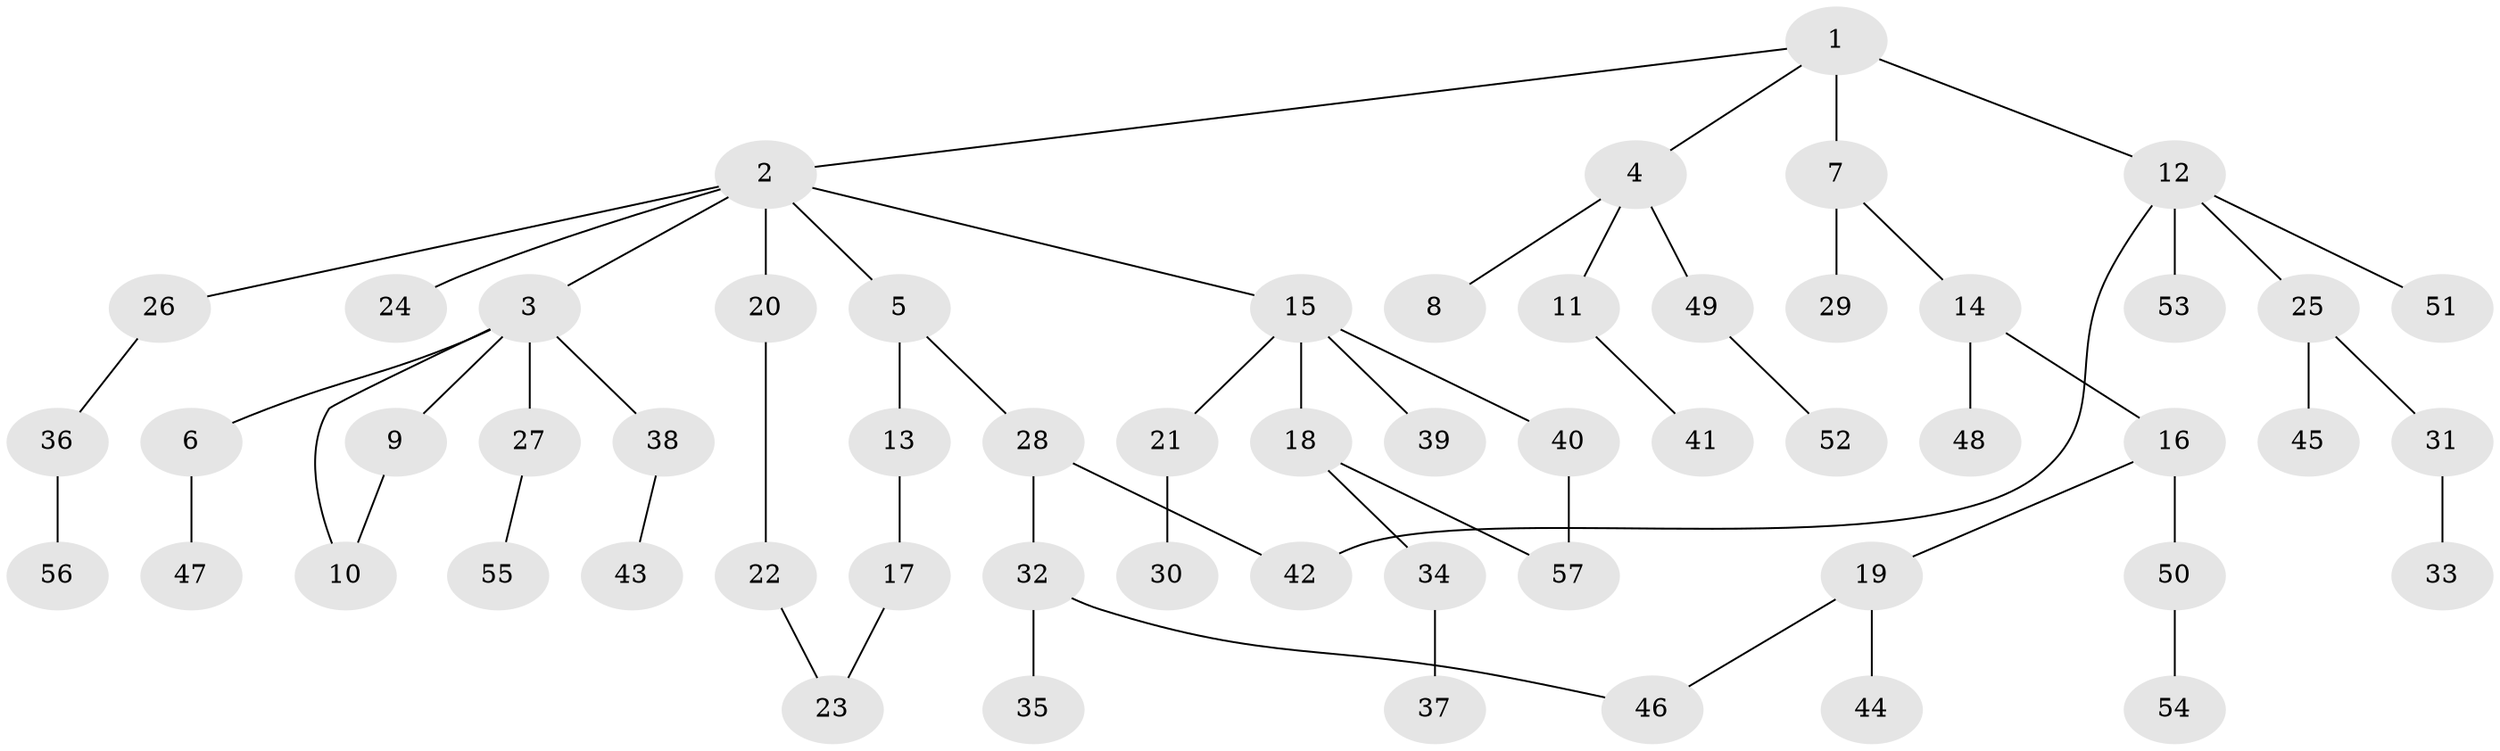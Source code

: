 // original degree distribution, {5: 0.03571428571428571, 6: 0.026785714285714284, 7: 0.008928571428571428, 4: 0.07142857142857142, 3: 0.125, 2: 0.29464285714285715, 1: 0.4375}
// Generated by graph-tools (version 1.1) at 2025/34/03/09/25 02:34:13]
// undirected, 57 vertices, 61 edges
graph export_dot {
graph [start="1"]
  node [color=gray90,style=filled];
  1;
  2;
  3;
  4;
  5;
  6;
  7;
  8;
  9;
  10;
  11;
  12;
  13;
  14;
  15;
  16;
  17;
  18;
  19;
  20;
  21;
  22;
  23;
  24;
  25;
  26;
  27;
  28;
  29;
  30;
  31;
  32;
  33;
  34;
  35;
  36;
  37;
  38;
  39;
  40;
  41;
  42;
  43;
  44;
  45;
  46;
  47;
  48;
  49;
  50;
  51;
  52;
  53;
  54;
  55;
  56;
  57;
  1 -- 2 [weight=1.0];
  1 -- 4 [weight=1.0];
  1 -- 7 [weight=2.0];
  1 -- 12 [weight=1.0];
  2 -- 3 [weight=1.0];
  2 -- 5 [weight=1.0];
  2 -- 15 [weight=1.0];
  2 -- 20 [weight=1.0];
  2 -- 24 [weight=1.0];
  2 -- 26 [weight=1.0];
  3 -- 6 [weight=1.0];
  3 -- 9 [weight=1.0];
  3 -- 10 [weight=1.0];
  3 -- 27 [weight=1.0];
  3 -- 38 [weight=1.0];
  4 -- 8 [weight=1.0];
  4 -- 11 [weight=1.0];
  4 -- 49 [weight=1.0];
  5 -- 13 [weight=1.0];
  5 -- 28 [weight=1.0];
  6 -- 47 [weight=1.0];
  7 -- 14 [weight=1.0];
  7 -- 29 [weight=1.0];
  9 -- 10 [weight=1.0];
  11 -- 41 [weight=1.0];
  12 -- 25 [weight=1.0];
  12 -- 42 [weight=1.0];
  12 -- 51 [weight=1.0];
  12 -- 53 [weight=1.0];
  13 -- 17 [weight=1.0];
  14 -- 16 [weight=1.0];
  14 -- 48 [weight=1.0];
  15 -- 18 [weight=1.0];
  15 -- 21 [weight=1.0];
  15 -- 39 [weight=1.0];
  15 -- 40 [weight=1.0];
  16 -- 19 [weight=1.0];
  16 -- 50 [weight=1.0];
  17 -- 23 [weight=1.0];
  18 -- 34 [weight=1.0];
  18 -- 57 [weight=1.0];
  19 -- 44 [weight=1.0];
  19 -- 46 [weight=1.0];
  20 -- 22 [weight=1.0];
  21 -- 30 [weight=1.0];
  22 -- 23 [weight=1.0];
  25 -- 31 [weight=1.0];
  25 -- 45 [weight=1.0];
  26 -- 36 [weight=1.0];
  27 -- 55 [weight=1.0];
  28 -- 32 [weight=1.0];
  28 -- 42 [weight=1.0];
  31 -- 33 [weight=1.0];
  32 -- 35 [weight=1.0];
  32 -- 46 [weight=1.0];
  34 -- 37 [weight=1.0];
  36 -- 56 [weight=1.0];
  38 -- 43 [weight=1.0];
  40 -- 57 [weight=1.0];
  49 -- 52 [weight=1.0];
  50 -- 54 [weight=1.0];
}

